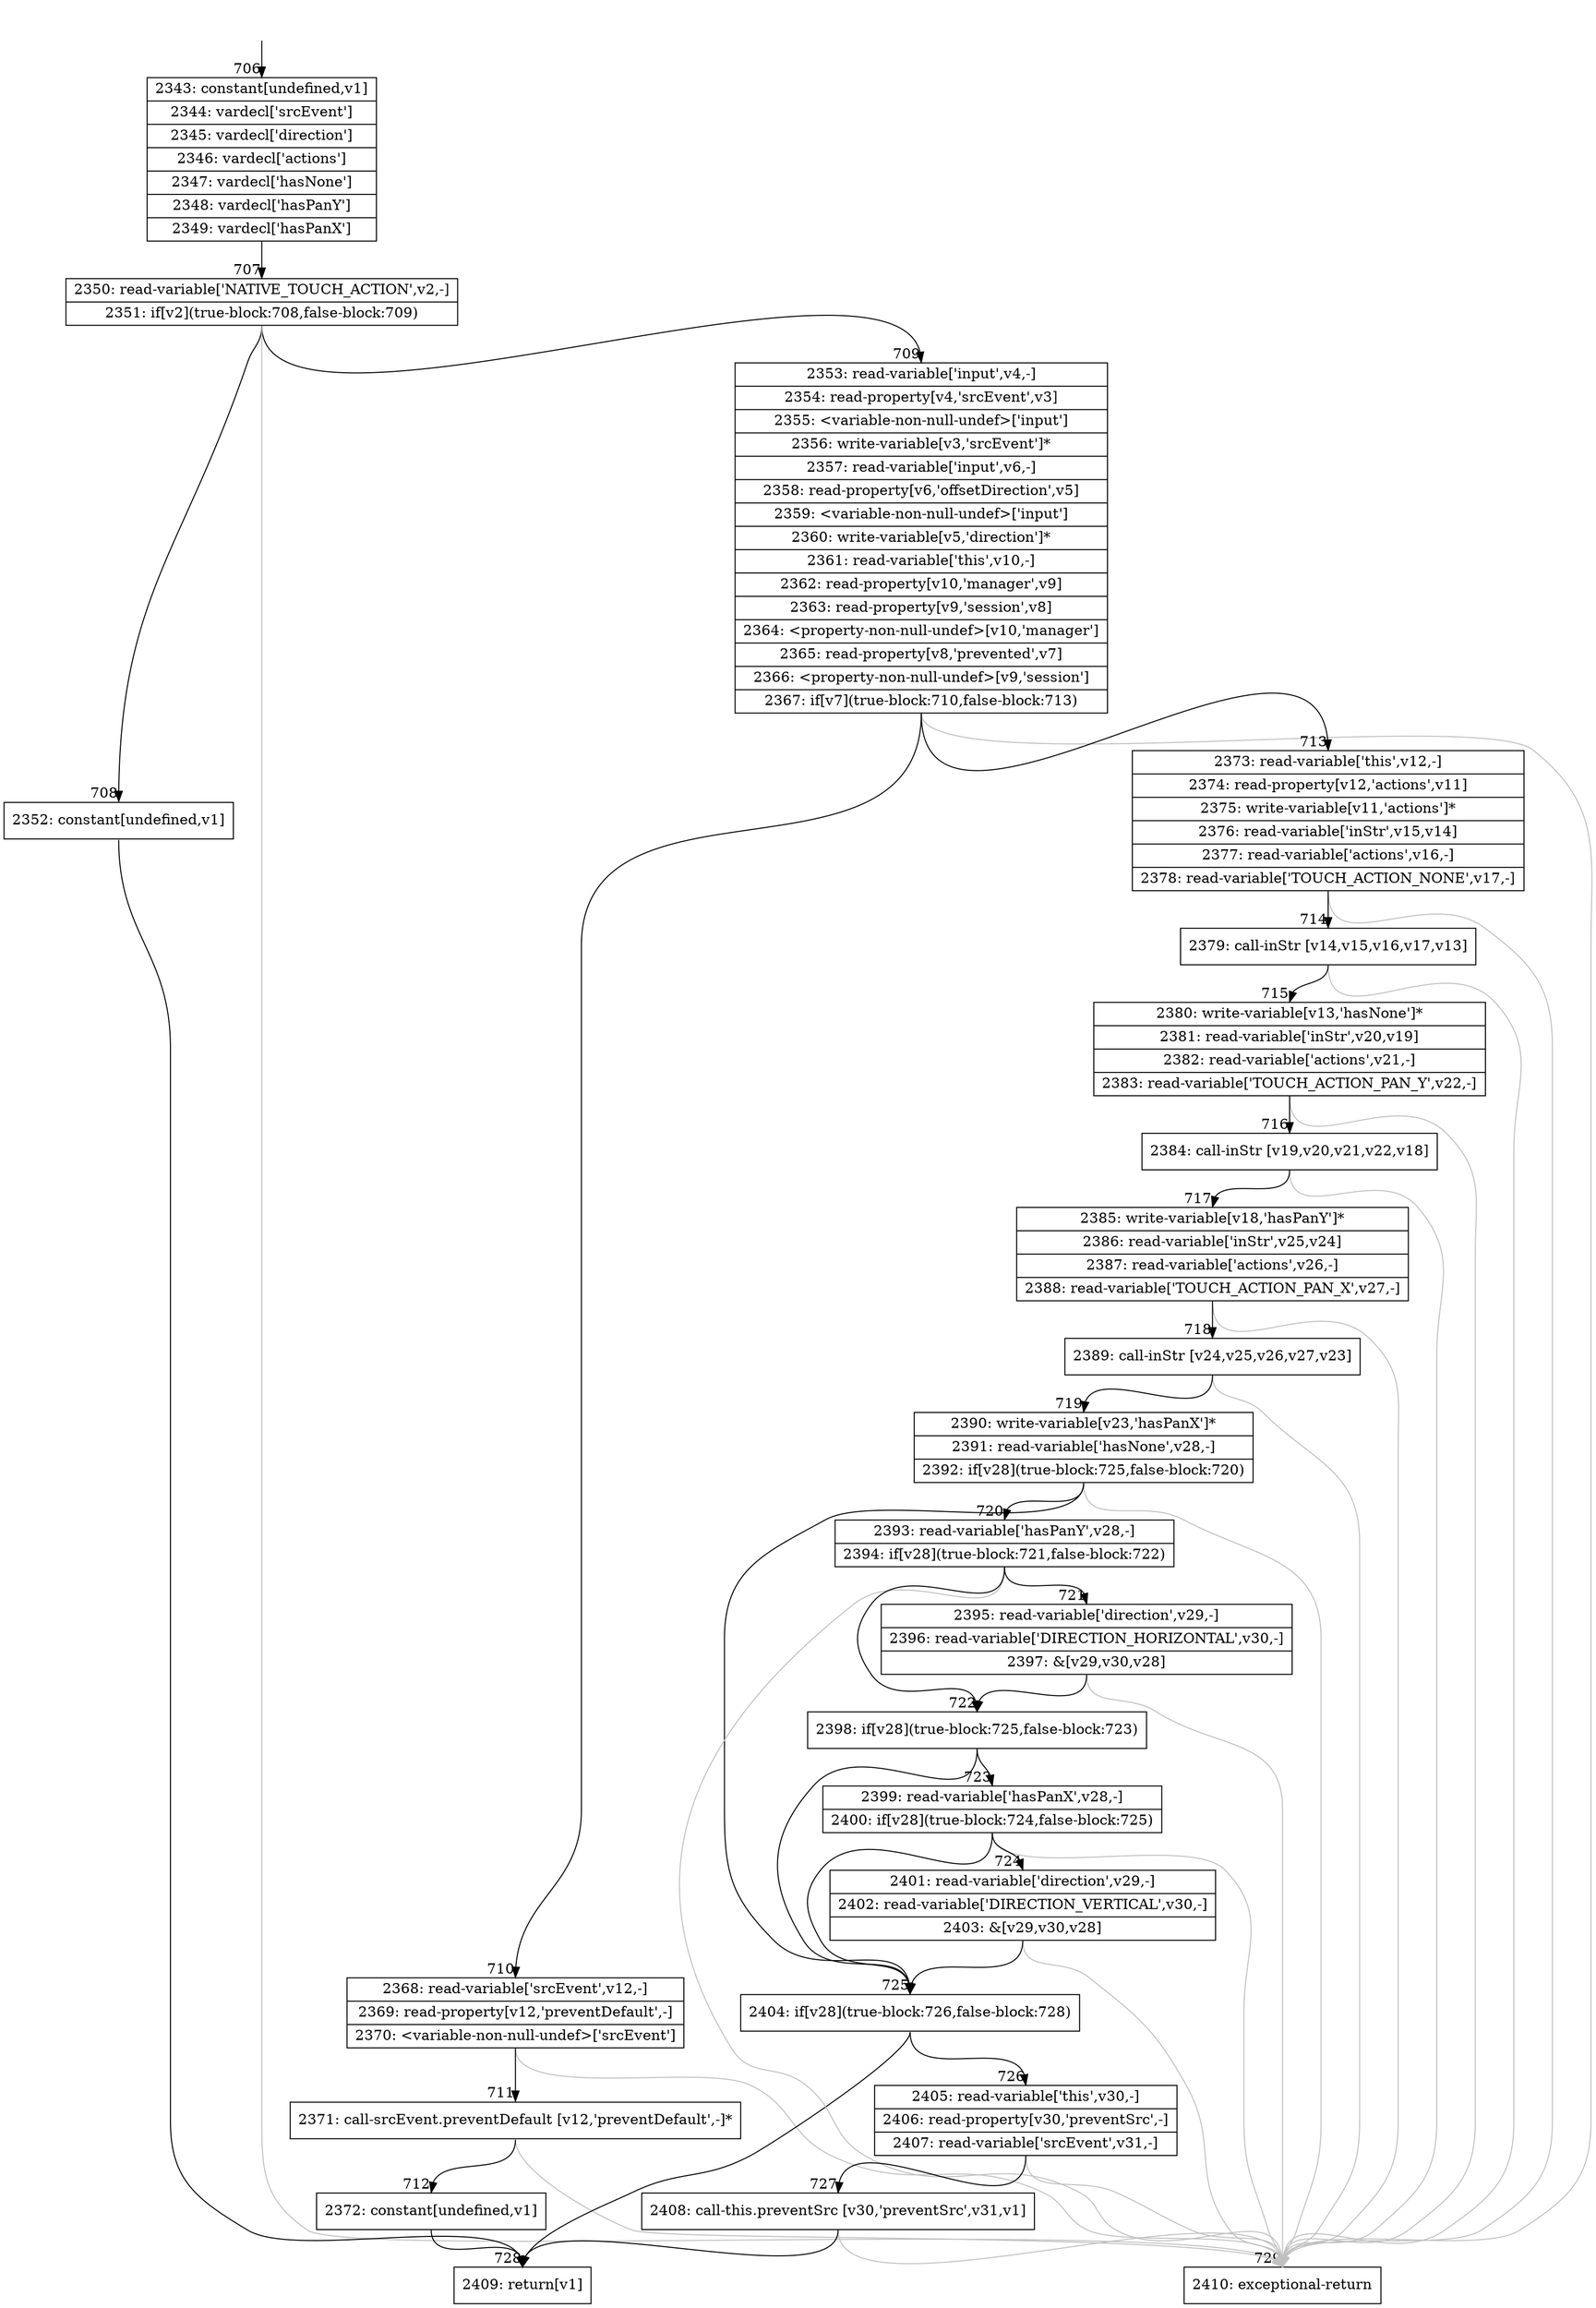 digraph {
rankdir="TD"
BB_entry63[shape=none,label=""];
BB_entry63 -> BB706 [tailport=s, headport=n, headlabel="    706"]
BB706 [shape=record label="{2343: constant[undefined,v1]|2344: vardecl['srcEvent']|2345: vardecl['direction']|2346: vardecl['actions']|2347: vardecl['hasNone']|2348: vardecl['hasPanY']|2349: vardecl['hasPanX']}" ] 
BB706 -> BB707 [tailport=s, headport=n, headlabel="      707"]
BB707 [shape=record label="{2350: read-variable['NATIVE_TOUCH_ACTION',v2,-]|2351: if[v2](true-block:708,false-block:709)}" ] 
BB707 -> BB708 [tailport=s, headport=n, headlabel="      708"]
BB707 -> BB709 [tailport=s, headport=n, headlabel="      709"]
BB707 -> BB729 [tailport=s, headport=n, color=gray, headlabel="      729"]
BB708 [shape=record label="{2352: constant[undefined,v1]}" ] 
BB708 -> BB728 [tailport=s, headport=n, headlabel="      728"]
BB709 [shape=record label="{2353: read-variable['input',v4,-]|2354: read-property[v4,'srcEvent',v3]|2355: \<variable-non-null-undef\>['input']|2356: write-variable[v3,'srcEvent']*|2357: read-variable['input',v6,-]|2358: read-property[v6,'offsetDirection',v5]|2359: \<variable-non-null-undef\>['input']|2360: write-variable[v5,'direction']*|2361: read-variable['this',v10,-]|2362: read-property[v10,'manager',v9]|2363: read-property[v9,'session',v8]|2364: \<property-non-null-undef\>[v10,'manager']|2365: read-property[v8,'prevented',v7]|2366: \<property-non-null-undef\>[v9,'session']|2367: if[v7](true-block:710,false-block:713)}" ] 
BB709 -> BB710 [tailport=s, headport=n, headlabel="      710"]
BB709 -> BB713 [tailport=s, headport=n, headlabel="      713"]
BB709 -> BB729 [tailport=s, headport=n, color=gray]
BB710 [shape=record label="{2368: read-variable['srcEvent',v12,-]|2369: read-property[v12,'preventDefault',-]|2370: \<variable-non-null-undef\>['srcEvent']}" ] 
BB710 -> BB711 [tailport=s, headport=n, headlabel="      711"]
BB710 -> BB729 [tailport=s, headport=n, color=gray]
BB711 [shape=record label="{2371: call-srcEvent.preventDefault [v12,'preventDefault',-]*}" ] 
BB711 -> BB712 [tailport=s, headport=n, headlabel="      712"]
BB711 -> BB729 [tailport=s, headport=n, color=gray]
BB712 [shape=record label="{2372: constant[undefined,v1]}" ] 
BB712 -> BB728 [tailport=s, headport=n]
BB713 [shape=record label="{2373: read-variable['this',v12,-]|2374: read-property[v12,'actions',v11]|2375: write-variable[v11,'actions']*|2376: read-variable['inStr',v15,v14]|2377: read-variable['actions',v16,-]|2378: read-variable['TOUCH_ACTION_NONE',v17,-]}" ] 
BB713 -> BB714 [tailport=s, headport=n, headlabel="      714"]
BB713 -> BB729 [tailport=s, headport=n, color=gray]
BB714 [shape=record label="{2379: call-inStr [v14,v15,v16,v17,v13]}" ] 
BB714 -> BB715 [tailport=s, headport=n, headlabel="      715"]
BB714 -> BB729 [tailport=s, headport=n, color=gray]
BB715 [shape=record label="{2380: write-variable[v13,'hasNone']*|2381: read-variable['inStr',v20,v19]|2382: read-variable['actions',v21,-]|2383: read-variable['TOUCH_ACTION_PAN_Y',v22,-]}" ] 
BB715 -> BB716 [tailport=s, headport=n, headlabel="      716"]
BB715 -> BB729 [tailport=s, headport=n, color=gray]
BB716 [shape=record label="{2384: call-inStr [v19,v20,v21,v22,v18]}" ] 
BB716 -> BB717 [tailport=s, headport=n, headlabel="      717"]
BB716 -> BB729 [tailport=s, headport=n, color=gray]
BB717 [shape=record label="{2385: write-variable[v18,'hasPanY']*|2386: read-variable['inStr',v25,v24]|2387: read-variable['actions',v26,-]|2388: read-variable['TOUCH_ACTION_PAN_X',v27,-]}" ] 
BB717 -> BB718 [tailport=s, headport=n, headlabel="      718"]
BB717 -> BB729 [tailport=s, headport=n, color=gray]
BB718 [shape=record label="{2389: call-inStr [v24,v25,v26,v27,v23]}" ] 
BB718 -> BB719 [tailport=s, headport=n, headlabel="      719"]
BB718 -> BB729 [tailport=s, headport=n, color=gray]
BB719 [shape=record label="{2390: write-variable[v23,'hasPanX']*|2391: read-variable['hasNone',v28,-]|2392: if[v28](true-block:725,false-block:720)}" ] 
BB719 -> BB725 [tailport=s, headport=n, headlabel="      725"]
BB719 -> BB720 [tailport=s, headport=n, headlabel="      720"]
BB719 -> BB729 [tailport=s, headport=n, color=gray]
BB720 [shape=record label="{2393: read-variable['hasPanY',v28,-]|2394: if[v28](true-block:721,false-block:722)}" ] 
BB720 -> BB722 [tailport=s, headport=n, headlabel="      722"]
BB720 -> BB721 [tailport=s, headport=n, headlabel="      721"]
BB720 -> BB729 [tailport=s, headport=n, color=gray]
BB721 [shape=record label="{2395: read-variable['direction',v29,-]|2396: read-variable['DIRECTION_HORIZONTAL',v30,-]|2397: &[v29,v30,v28]}" ] 
BB721 -> BB722 [tailport=s, headport=n]
BB721 -> BB729 [tailport=s, headport=n, color=gray]
BB722 [shape=record label="{2398: if[v28](true-block:725,false-block:723)}" ] 
BB722 -> BB725 [tailport=s, headport=n]
BB722 -> BB723 [tailport=s, headport=n, headlabel="      723"]
BB723 [shape=record label="{2399: read-variable['hasPanX',v28,-]|2400: if[v28](true-block:724,false-block:725)}" ] 
BB723 -> BB725 [tailport=s, headport=n]
BB723 -> BB724 [tailport=s, headport=n, headlabel="      724"]
BB723 -> BB729 [tailport=s, headport=n, color=gray]
BB724 [shape=record label="{2401: read-variable['direction',v29,-]|2402: read-variable['DIRECTION_VERTICAL',v30,-]|2403: &[v29,v30,v28]}" ] 
BB724 -> BB725 [tailport=s, headport=n]
BB724 -> BB729 [tailport=s, headport=n, color=gray]
BB725 [shape=record label="{2404: if[v28](true-block:726,false-block:728)}" ] 
BB725 -> BB726 [tailport=s, headport=n, headlabel="      726"]
BB725 -> BB728 [tailport=s, headport=n]
BB726 [shape=record label="{2405: read-variable['this',v30,-]|2406: read-property[v30,'preventSrc',-]|2407: read-variable['srcEvent',v31,-]}" ] 
BB726 -> BB727 [tailport=s, headport=n, headlabel="      727"]
BB726 -> BB729 [tailport=s, headport=n, color=gray]
BB727 [shape=record label="{2408: call-this.preventSrc [v30,'preventSrc',v31,v1]}" ] 
BB727 -> BB728 [tailport=s, headport=n]
BB727 -> BB729 [tailport=s, headport=n, color=gray]
BB728 [shape=record label="{2409: return[v1]}" ] 
BB729 [shape=record label="{2410: exceptional-return}" ] 
//#$~ 1172
}
